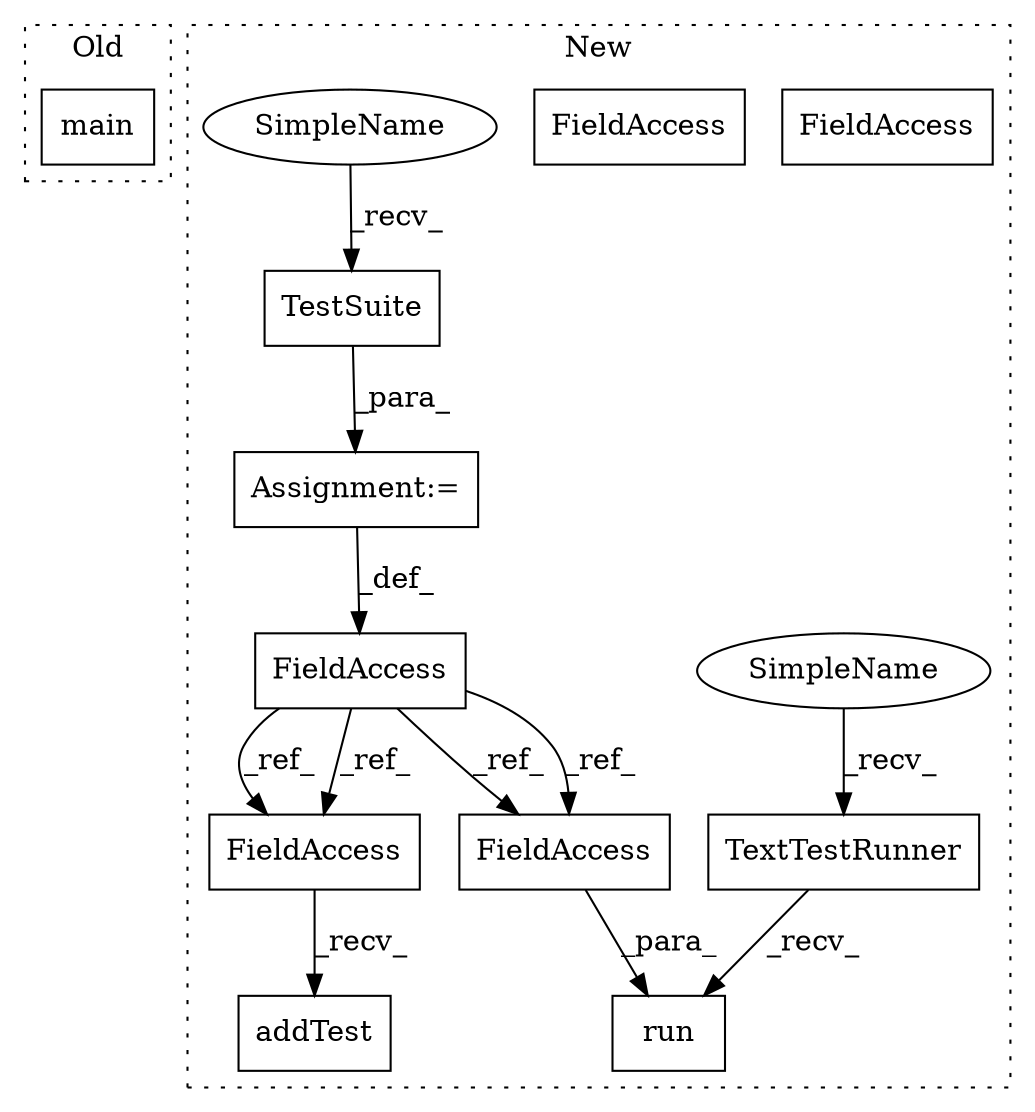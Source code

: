 digraph G {
subgraph cluster0 {
1 [label="main" a="32" s="13987" l="6" shape="box"];
label = "Old";
style="dotted";
}
subgraph cluster1 {
2 [label="TextTestRunner" a="32" s="15031" l="16" shape="box"];
3 [label="run" a="32" s="15048,15057" l="4,1" shape="box"];
4 [label="FieldAccess" a="22" s="14924" l="5" shape="box"];
5 [label="FieldAccess" a="22" s="15052" l="5" shape="box"];
6 [label="Assignment:=" a="7" s="14929" l="1" shape="box"];
7 [label="TestSuite" a="32" s="14939" l="11" shape="box"];
8 [label="FieldAccess" a="22" s="14958" l="5" shape="box"];
9 [label="addTest" a="32" s="14964,15013" l="8,1" shape="box"];
10 [label="SimpleName" a="42" s="15022" l="8" shape="ellipse"];
11 [label="SimpleName" a="42" s="14930" l="8" shape="ellipse"];
12 [label="FieldAccess" a="22" s="15052" l="5" shape="box"];
13 [label="FieldAccess" a="22" s="14958" l="5" shape="box"];
label = "New";
style="dotted";
}
2 -> 3 [label="_recv_"];
4 -> 12 [label="_ref_"];
4 -> 13 [label="_ref_"];
4 -> 13 [label="_ref_"];
4 -> 12 [label="_ref_"];
6 -> 4 [label="_def_"];
7 -> 6 [label="_para_"];
10 -> 2 [label="_recv_"];
11 -> 7 [label="_recv_"];
12 -> 3 [label="_para_"];
13 -> 9 [label="_recv_"];
}